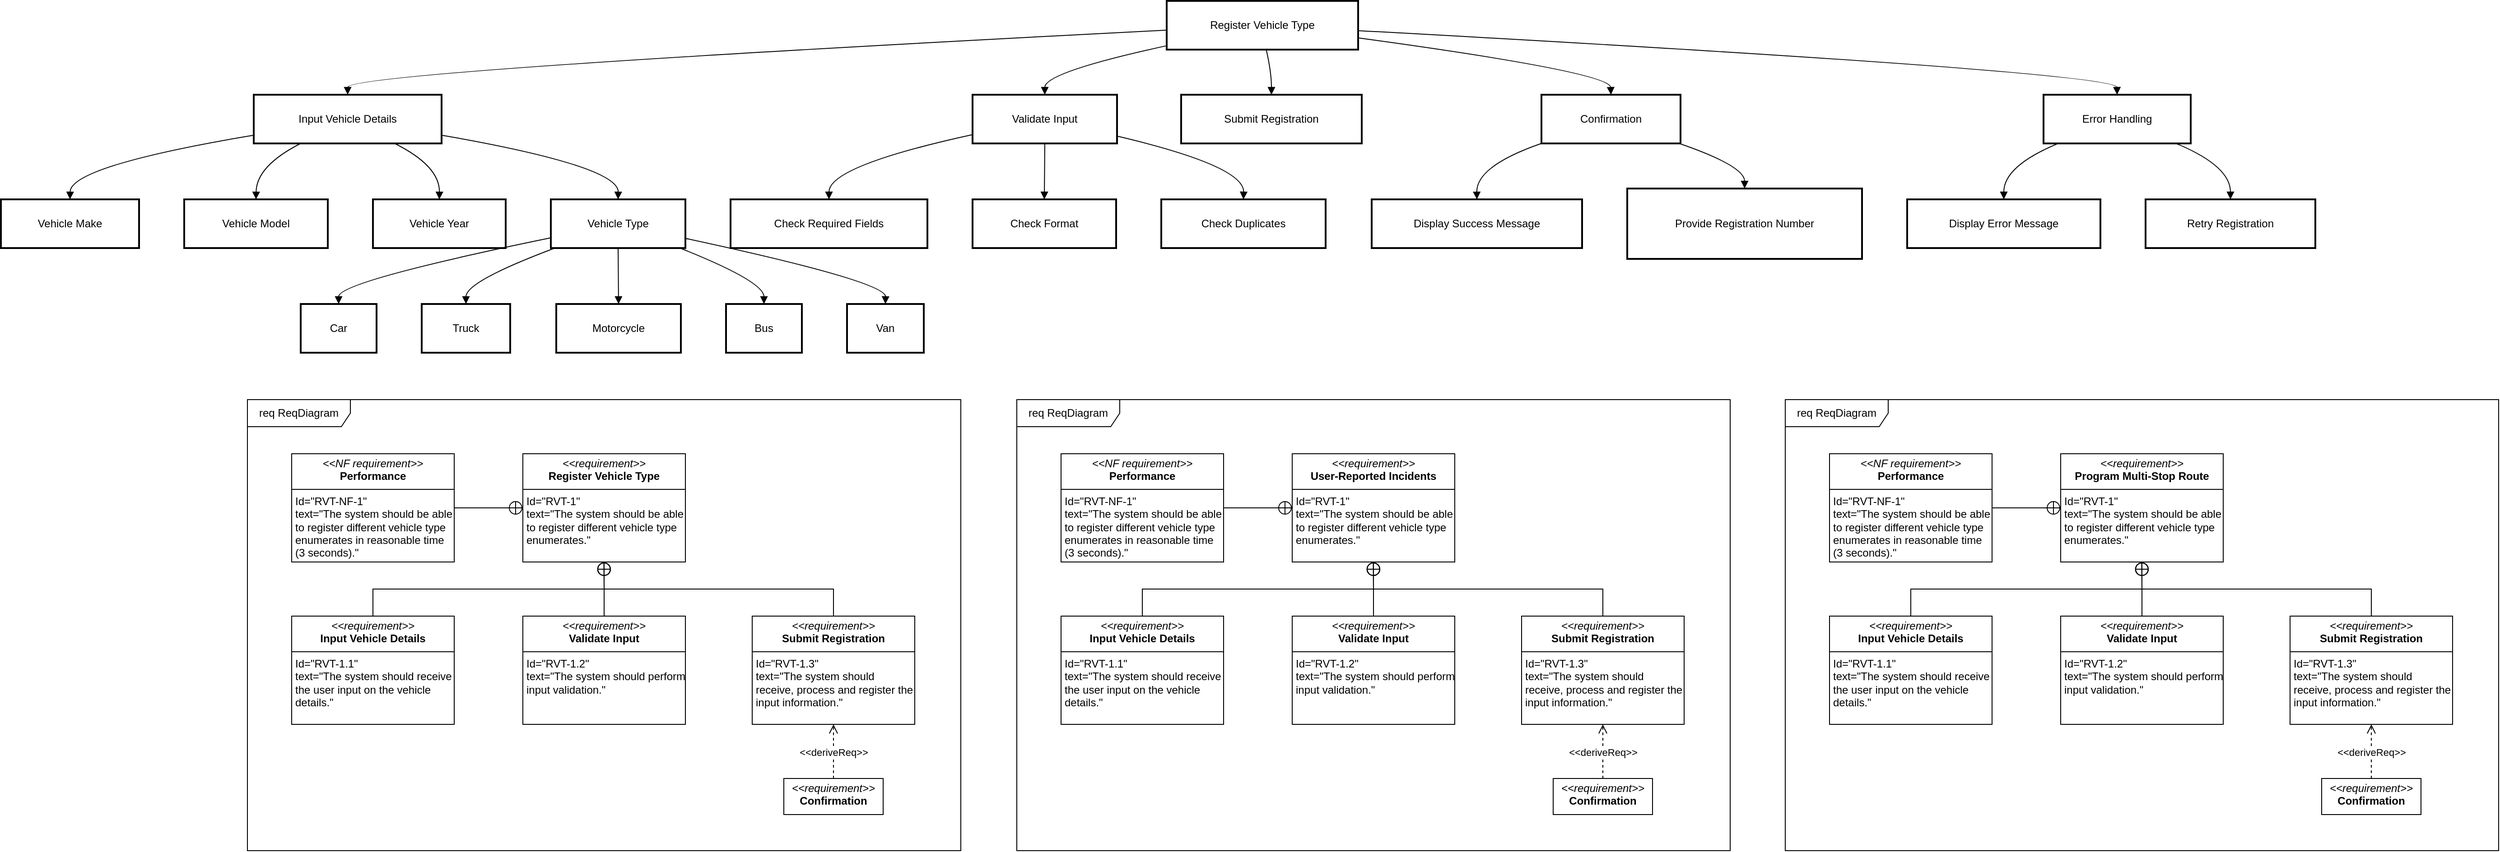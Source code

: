 <mxfile version="26.2.12">
  <diagram name="Página-1" id="f3qLATBkcaTukcZaTDRv">
    <mxGraphModel dx="1160" dy="594" grid="1" gridSize="10" guides="1" tooltips="1" connect="1" arrows="1" fold="1" page="1" pageScale="1" pageWidth="827" pageHeight="1169" math="0" shadow="0">
      <root>
        <mxCell id="0" />
        <mxCell id="1" parent="0" />
        <mxCell id="2" value="Register Vehicle Type" style="whiteSpace=wrap;strokeWidth=2;" parent="1" vertex="1">
          <mxGeometry x="1299" y="8" width="212" height="54" as="geometry" />
        </mxCell>
        <mxCell id="3" value="Input Vehicle Details" style="whiteSpace=wrap;strokeWidth=2;" parent="1" vertex="1">
          <mxGeometry x="288" y="112" width="208" height="54" as="geometry" />
        </mxCell>
        <mxCell id="4" value="Vehicle Make" style="whiteSpace=wrap;strokeWidth=2;" parent="1" vertex="1">
          <mxGeometry x="8" y="228" width="153" height="54" as="geometry" />
        </mxCell>
        <mxCell id="5" value="Vehicle Model" style="whiteSpace=wrap;strokeWidth=2;" parent="1" vertex="1">
          <mxGeometry x="211" y="228" width="159" height="54" as="geometry" />
        </mxCell>
        <mxCell id="6" value="Vehicle Year" style="whiteSpace=wrap;strokeWidth=2;" parent="1" vertex="1">
          <mxGeometry x="420" y="228" width="147" height="54" as="geometry" />
        </mxCell>
        <mxCell id="7" value="Vehicle Type" style="whiteSpace=wrap;strokeWidth=2;" parent="1" vertex="1">
          <mxGeometry x="617" y="228" width="149" height="54" as="geometry" />
        </mxCell>
        <mxCell id="8" value="Car" style="whiteSpace=wrap;strokeWidth=2;" parent="1" vertex="1">
          <mxGeometry x="340" y="344" width="84" height="54" as="geometry" />
        </mxCell>
        <mxCell id="9" value="Truck" style="whiteSpace=wrap;strokeWidth=2;" parent="1" vertex="1">
          <mxGeometry x="474" y="344" width="98" height="54" as="geometry" />
        </mxCell>
        <mxCell id="10" value="Motorcycle" style="whiteSpace=wrap;strokeWidth=2;" parent="1" vertex="1">
          <mxGeometry x="623" y="344" width="138" height="54" as="geometry" />
        </mxCell>
        <mxCell id="11" value="Bus" style="whiteSpace=wrap;strokeWidth=2;" parent="1" vertex="1">
          <mxGeometry x="811" y="344" width="84" height="54" as="geometry" />
        </mxCell>
        <mxCell id="12" value="Van" style="whiteSpace=wrap;strokeWidth=2;" parent="1" vertex="1">
          <mxGeometry x="945" y="344" width="85" height="54" as="geometry" />
        </mxCell>
        <mxCell id="13" value="Validate Input" style="whiteSpace=wrap;strokeWidth=2;" parent="1" vertex="1">
          <mxGeometry x="1084" y="112" width="160" height="54" as="geometry" />
        </mxCell>
        <mxCell id="14" value="Check Required Fields" style="whiteSpace=wrap;strokeWidth=2;" parent="1" vertex="1">
          <mxGeometry x="816" y="228" width="218" height="54" as="geometry" />
        </mxCell>
        <mxCell id="15" value="Check Format" style="whiteSpace=wrap;strokeWidth=2;" parent="1" vertex="1">
          <mxGeometry x="1084" y="228" width="159" height="54" as="geometry" />
        </mxCell>
        <mxCell id="16" value="Check Duplicates" style="whiteSpace=wrap;strokeWidth=2;" parent="1" vertex="1">
          <mxGeometry x="1293" y="228" width="182" height="54" as="geometry" />
        </mxCell>
        <mxCell id="17" value="Submit Registration" style="whiteSpace=wrap;strokeWidth=2;" parent="1" vertex="1">
          <mxGeometry x="1315" y="112" width="200" height="54" as="geometry" />
        </mxCell>
        <mxCell id="18" value="Confirmation" style="whiteSpace=wrap;strokeWidth=2;" parent="1" vertex="1">
          <mxGeometry x="1714" y="112" width="154" height="54" as="geometry" />
        </mxCell>
        <mxCell id="19" value="Display Success Message" style="whiteSpace=wrap;strokeWidth=2;" parent="1" vertex="1">
          <mxGeometry x="1526" y="228" width="233" height="54" as="geometry" />
        </mxCell>
        <mxCell id="20" value="Provide Registration Number" style="whiteSpace=wrap;strokeWidth=2;" parent="1" vertex="1">
          <mxGeometry x="1809" y="216" width="260" height="78" as="geometry" />
        </mxCell>
        <mxCell id="21" value="Error Handling" style="whiteSpace=wrap;strokeWidth=2;" parent="1" vertex="1">
          <mxGeometry x="2270" y="112" width="163" height="54" as="geometry" />
        </mxCell>
        <mxCell id="22" value="Display Error Message" style="whiteSpace=wrap;strokeWidth=2;" parent="1" vertex="1">
          <mxGeometry x="2119" y="228" width="214" height="54" as="geometry" />
        </mxCell>
        <mxCell id="23" value="Retry Registration" style="whiteSpace=wrap;strokeWidth=2;" parent="1" vertex="1">
          <mxGeometry x="2383" y="228" width="188" height="54" as="geometry" />
        </mxCell>
        <mxCell id="24" value="" style="curved=1;startArrow=none;endArrow=block;exitX=0;exitY=0.6;entryX=0.5;entryY=0;" parent="1" source="2" target="3" edge="1">
          <mxGeometry relative="1" as="geometry">
            <Array as="points">
              <mxPoint x="392" y="87" />
            </Array>
          </mxGeometry>
        </mxCell>
        <mxCell id="25" value="" style="curved=1;startArrow=none;endArrow=block;exitX=0;exitY=0.83;entryX=0.5;entryY=0;" parent="1" source="3" target="4" edge="1">
          <mxGeometry relative="1" as="geometry">
            <Array as="points">
              <mxPoint x="85" y="191" />
            </Array>
          </mxGeometry>
        </mxCell>
        <mxCell id="26" value="" style="curved=1;startArrow=none;endArrow=block;exitX=0.25;exitY=1;entryX=0.5;entryY=0;" parent="1" source="3" target="5" edge="1">
          <mxGeometry relative="1" as="geometry">
            <Array as="points">
              <mxPoint x="291" y="191" />
            </Array>
          </mxGeometry>
        </mxCell>
        <mxCell id="27" value="" style="curved=1;startArrow=none;endArrow=block;exitX=0.75;exitY=1;entryX=0.5;entryY=0;" parent="1" source="3" target="6" edge="1">
          <mxGeometry relative="1" as="geometry">
            <Array as="points">
              <mxPoint x="494" y="191" />
            </Array>
          </mxGeometry>
        </mxCell>
        <mxCell id="28" value="" style="curved=1;startArrow=none;endArrow=block;exitX=1;exitY=0.83;entryX=0.5;entryY=0;" parent="1" source="3" target="7" edge="1">
          <mxGeometry relative="1" as="geometry">
            <Array as="points">
              <mxPoint x="692" y="191" />
            </Array>
          </mxGeometry>
        </mxCell>
        <mxCell id="29" value="" style="curved=1;startArrow=none;endArrow=block;exitX=0;exitY=0.79;entryX=0.5;entryY=0;" parent="1" source="7" target="8" edge="1">
          <mxGeometry relative="1" as="geometry">
            <Array as="points">
              <mxPoint x="382" y="319" />
            </Array>
          </mxGeometry>
        </mxCell>
        <mxCell id="30" value="" style="curved=1;startArrow=none;endArrow=block;exitX=0.03;exitY=1;entryX=0.5;entryY=0;" parent="1" source="7" target="9" edge="1">
          <mxGeometry relative="1" as="geometry">
            <Array as="points">
              <mxPoint x="523" y="319" />
            </Array>
          </mxGeometry>
        </mxCell>
        <mxCell id="31" value="" style="curved=1;startArrow=none;endArrow=block;exitX=0.5;exitY=1;entryX=0.5;entryY=0;" parent="1" source="7" target="10" edge="1">
          <mxGeometry relative="1" as="geometry">
            <Array as="points" />
          </mxGeometry>
        </mxCell>
        <mxCell id="32" value="" style="curved=1;startArrow=none;endArrow=block;exitX=0.96;exitY=1;entryX=0.5;entryY=0;" parent="1" source="7" target="11" edge="1">
          <mxGeometry relative="1" as="geometry">
            <Array as="points">
              <mxPoint x="853" y="319" />
            </Array>
          </mxGeometry>
        </mxCell>
        <mxCell id="33" value="" style="curved=1;startArrow=none;endArrow=block;exitX=1;exitY=0.8;entryX=0.5;entryY=0;" parent="1" source="7" target="12" edge="1">
          <mxGeometry relative="1" as="geometry">
            <Array as="points">
              <mxPoint x="988" y="319" />
            </Array>
          </mxGeometry>
        </mxCell>
        <mxCell id="34" value="" style="curved=1;startArrow=none;endArrow=block;exitX=0;exitY=0.92;entryX=0.5;entryY=0;" parent="1" source="2" target="13" edge="1">
          <mxGeometry relative="1" as="geometry">
            <Array as="points">
              <mxPoint x="1164" y="87" />
            </Array>
          </mxGeometry>
        </mxCell>
        <mxCell id="35" value="" style="curved=1;startArrow=none;endArrow=block;exitX=0;exitY=0.82;entryX=0.5;entryY=0;" parent="1" source="13" target="14" edge="1">
          <mxGeometry relative="1" as="geometry">
            <Array as="points">
              <mxPoint x="925" y="191" />
            </Array>
          </mxGeometry>
        </mxCell>
        <mxCell id="36" value="" style="curved=1;startArrow=none;endArrow=block;exitX=0.5;exitY=1;entryX=0.5;entryY=0;" parent="1" source="13" target="15" edge="1">
          <mxGeometry relative="1" as="geometry">
            <Array as="points" />
          </mxGeometry>
        </mxCell>
        <mxCell id="37" value="" style="curved=1;startArrow=none;endArrow=block;exitX=1;exitY=0.85;entryX=0.5;entryY=0;" parent="1" source="13" target="16" edge="1">
          <mxGeometry relative="1" as="geometry">
            <Array as="points">
              <mxPoint x="1385" y="191" />
            </Array>
          </mxGeometry>
        </mxCell>
        <mxCell id="38" value="" style="curved=1;startArrow=none;endArrow=block;exitX=0.52;exitY=1;entryX=0.5;entryY=0;" parent="1" source="2" target="17" edge="1">
          <mxGeometry relative="1" as="geometry">
            <Array as="points">
              <mxPoint x="1415" y="87" />
            </Array>
          </mxGeometry>
        </mxCell>
        <mxCell id="39" value="" style="curved=1;startArrow=none;endArrow=block;exitX=1;exitY=0.76;entryX=0.5;entryY=0;" parent="1" source="2" target="18" edge="1">
          <mxGeometry relative="1" as="geometry">
            <Array as="points">
              <mxPoint x="1790" y="87" />
            </Array>
          </mxGeometry>
        </mxCell>
        <mxCell id="40" value="" style="curved=1;startArrow=none;endArrow=block;exitX=0;exitY=1;entryX=0.5;entryY=0;" parent="1" source="18" target="19" edge="1">
          <mxGeometry relative="1" as="geometry">
            <Array as="points">
              <mxPoint x="1642" y="191" />
            </Array>
          </mxGeometry>
        </mxCell>
        <mxCell id="41" value="" style="curved=1;startArrow=none;endArrow=block;exitX=0.99;exitY=1;entryX=0.5;entryY=0;" parent="1" source="18" target="20" edge="1">
          <mxGeometry relative="1" as="geometry">
            <Array as="points">
              <mxPoint x="1939" y="191" />
            </Array>
          </mxGeometry>
        </mxCell>
        <mxCell id="42" value="" style="curved=1;startArrow=none;endArrow=block;exitX=1;exitY=0.61;entryX=0.5;entryY=0;" parent="1" source="2" target="21" edge="1">
          <mxGeometry relative="1" as="geometry">
            <Array as="points">
              <mxPoint x="2351" y="87" />
            </Array>
          </mxGeometry>
        </mxCell>
        <mxCell id="43" value="" style="curved=1;startArrow=none;endArrow=block;exitX=0.1;exitY=1;entryX=0.5;entryY=0;" parent="1" source="21" target="22" edge="1">
          <mxGeometry relative="1" as="geometry">
            <Array as="points">
              <mxPoint x="2226" y="191" />
            </Array>
          </mxGeometry>
        </mxCell>
        <mxCell id="44" value="" style="curved=1;startArrow=none;endArrow=block;exitX=0.9;exitY=1;entryX=0.5;entryY=0;" parent="1" source="21" target="23" edge="1">
          <mxGeometry relative="1" as="geometry">
            <Array as="points">
              <mxPoint x="2477" y="191" />
            </Array>
          </mxGeometry>
        </mxCell>
        <mxCell id="6hqPJ0QCGB1sy81xowbr-44" value="req ReqDiagram" style="shape=umlFrame;whiteSpace=wrap;html=1;pointerEvents=0;width=114;height=30;" vertex="1" parent="1">
          <mxGeometry x="281" y="450" width="790" height="500" as="geometry" />
        </mxCell>
        <mxCell id="6hqPJ0QCGB1sy81xowbr-47" value="&lt;p style=&quot;margin:0px;margin-top:4px;text-align:center;&quot;&gt;&lt;i&gt;&amp;lt;&amp;lt;requirement&amp;gt;&amp;gt;&lt;/i&gt;&lt;br&gt;&lt;b&gt;Register Vehicle Type&lt;/b&gt;&lt;/p&gt;&lt;hr size=&quot;1&quot; style=&quot;border-style:solid;&quot;&gt;&lt;p style=&quot;margin:0px;margin-left:4px;&quot;&gt;Id=&quot;RVT-1&quot;&lt;/p&gt;&lt;p style=&quot;margin:0px;margin-left:4px;&quot;&gt;text=&quot;The system should be able to register different vehicle type enumerates.&quot;&lt;/p&gt;" style="verticalAlign=top;align=left;overflow=fill;html=1;whiteSpace=wrap;" vertex="1" parent="1">
          <mxGeometry x="586" y="510" width="180" height="120" as="geometry" />
        </mxCell>
        <mxCell id="6hqPJ0QCGB1sy81xowbr-49" style="edgeStyle=orthogonalEdgeStyle;rounded=0;orthogonalLoop=1;jettySize=auto;html=1;exitX=1;exitY=0.5;exitDx=0;exitDy=0;entryX=0;entryY=0.5;entryDx=0;entryDy=0;endArrow=circlePlus;endFill=0;" edge="1" parent="1" source="6hqPJ0QCGB1sy81xowbr-48" target="6hqPJ0QCGB1sy81xowbr-47">
          <mxGeometry relative="1" as="geometry" />
        </mxCell>
        <mxCell id="6hqPJ0QCGB1sy81xowbr-48" value="&lt;p style=&quot;margin:0px;margin-top:4px;text-align:center;&quot;&gt;&lt;i&gt;&amp;lt;&amp;lt;NF requirement&amp;gt;&amp;gt;&lt;/i&gt;&lt;br&gt;&lt;b&gt;Performance&lt;/b&gt;&lt;/p&gt;&lt;hr size=&quot;1&quot; style=&quot;border-style:solid;&quot;&gt;&lt;p style=&quot;margin:0px;margin-left:4px;&quot;&gt;Id=&quot;RVT-NF-1&quot;&lt;/p&gt;&lt;p style=&quot;margin:0px;margin-left:4px;&quot;&gt;text=&quot;The system should be able to register different vehicle type enumerates in reasonable time (3 seconds).&quot;&lt;/p&gt;" style="verticalAlign=top;align=left;overflow=fill;html=1;whiteSpace=wrap;" vertex="1" parent="1">
          <mxGeometry x="330" y="510" width="180" height="120" as="geometry" />
        </mxCell>
        <mxCell id="6hqPJ0QCGB1sy81xowbr-58" style="edgeStyle=orthogonalEdgeStyle;rounded=0;orthogonalLoop=1;jettySize=auto;html=1;exitX=0.5;exitY=0;exitDx=0;exitDy=0;entryX=0.5;entryY=1;entryDx=0;entryDy=0;endArrow=circlePlus;endFill=0;" edge="1" parent="1" source="6hqPJ0QCGB1sy81xowbr-52" target="6hqPJ0QCGB1sy81xowbr-47">
          <mxGeometry relative="1" as="geometry" />
        </mxCell>
        <mxCell id="6hqPJ0QCGB1sy81xowbr-52" value="&lt;p style=&quot;margin:0px;margin-top:4px;text-align:center;&quot;&gt;&lt;i&gt;&amp;lt;&amp;lt;requirement&amp;gt;&amp;gt;&lt;/i&gt;&lt;br&gt;&lt;b&gt;Input Vehicle Details&lt;/b&gt;&lt;/p&gt;&lt;hr size=&quot;1&quot; style=&quot;border-style:solid;&quot;&gt;&lt;p style=&quot;margin:0px;margin-left:4px;&quot;&gt;Id=&quot;RVT-1.1&quot;&lt;/p&gt;&lt;p style=&quot;margin:0px;margin-left:4px;&quot;&gt;text=&quot;The system should receive the user input on the vehicle details.&quot;&lt;/p&gt;" style="verticalAlign=top;align=left;overflow=fill;html=1;whiteSpace=wrap;" vertex="1" parent="1">
          <mxGeometry x="330" y="690" width="180" height="120" as="geometry" />
        </mxCell>
        <mxCell id="6hqPJ0QCGB1sy81xowbr-59" style="edgeStyle=orthogonalEdgeStyle;rounded=0;orthogonalLoop=1;jettySize=auto;html=1;exitX=0.5;exitY=0;exitDx=0;exitDy=0;endArrow=circlePlus;endFill=0;" edge="1" parent="1" source="6hqPJ0QCGB1sy81xowbr-53">
          <mxGeometry relative="1" as="geometry">
            <mxPoint x="675.737" y="630" as="targetPoint" />
          </mxGeometry>
        </mxCell>
        <mxCell id="6hqPJ0QCGB1sy81xowbr-53" value="&lt;p style=&quot;margin:0px;margin-top:4px;text-align:center;&quot;&gt;&lt;i&gt;&amp;lt;&amp;lt;requirement&amp;gt;&amp;gt;&lt;/i&gt;&lt;br&gt;&lt;b&gt;Validate Input&lt;/b&gt;&lt;/p&gt;&lt;hr size=&quot;1&quot; style=&quot;border-style:solid;&quot;&gt;&lt;p style=&quot;margin:0px;margin-left:4px;&quot;&gt;Id=&quot;RVT-1.2&quot;&lt;/p&gt;&lt;p style=&quot;margin:0px;margin-left:4px;&quot;&gt;text=&quot;The system should perform input validation.&quot;&lt;/p&gt;" style="verticalAlign=top;align=left;overflow=fill;html=1;whiteSpace=wrap;" vertex="1" parent="1">
          <mxGeometry x="586" y="690" width="180" height="120" as="geometry" />
        </mxCell>
        <mxCell id="6hqPJ0QCGB1sy81xowbr-60" style="edgeStyle=orthogonalEdgeStyle;rounded=0;orthogonalLoop=1;jettySize=auto;html=1;exitX=0.5;exitY=0;exitDx=0;exitDy=0;endArrow=circlePlus;endFill=0;" edge="1" parent="1" source="6hqPJ0QCGB1sy81xowbr-54" target="6hqPJ0QCGB1sy81xowbr-47">
          <mxGeometry relative="1" as="geometry" />
        </mxCell>
        <mxCell id="6hqPJ0QCGB1sy81xowbr-54" value="&lt;p style=&quot;margin:0px;margin-top:4px;text-align:center;&quot;&gt;&lt;i&gt;&amp;lt;&amp;lt;requirement&amp;gt;&amp;gt;&lt;/i&gt;&lt;br&gt;&lt;b&gt;Submit Registration&lt;/b&gt;&lt;/p&gt;&lt;hr size=&quot;1&quot; style=&quot;border-style:solid;&quot;&gt;&lt;p style=&quot;margin:0px;margin-left:4px;&quot;&gt;Id=&quot;RVT-1.3&quot;&lt;/p&gt;&lt;p style=&quot;margin:0px;margin-left:4px;&quot;&gt;text=&quot;The system should receive, process and register the input information.&quot;&lt;/p&gt;" style="verticalAlign=top;align=left;overflow=fill;html=1;whiteSpace=wrap;" vertex="1" parent="1">
          <mxGeometry x="840" y="690" width="180" height="120" as="geometry" />
        </mxCell>
        <mxCell id="6hqPJ0QCGB1sy81xowbr-61" value="&lt;p style=&quot;margin: 4px 0px 0px;&quot;&gt;&lt;i&gt;&amp;lt;&amp;lt;requirement&amp;gt;&amp;gt;&lt;/i&gt;&lt;br&gt;&lt;b&gt;Confirmation&lt;/b&gt;&lt;/p&gt;" style="verticalAlign=middle;align=center;overflow=fill;html=1;whiteSpace=wrap;" vertex="1" parent="1">
          <mxGeometry x="875" y="870" width="110" height="40" as="geometry" />
        </mxCell>
        <mxCell id="6hqPJ0QCGB1sy81xowbr-63" value="&amp;lt;&amp;lt;deriveReq&amp;gt;&amp;gt;" style="html=1;verticalAlign=bottom;endArrow=open;dashed=1;endSize=8;curved=0;rounded=0;entryX=0.5;entryY=1;entryDx=0;entryDy=0;exitX=0.5;exitY=0;exitDx=0;exitDy=0;" edge="1" parent="1" source="6hqPJ0QCGB1sy81xowbr-61" target="6hqPJ0QCGB1sy81xowbr-54">
          <mxGeometry x="-0.333" relative="1" as="geometry">
            <mxPoint x="970" y="950" as="sourcePoint" />
            <mxPoint x="890" y="950" as="targetPoint" />
            <mxPoint as="offset" />
          </mxGeometry>
        </mxCell>
        <mxCell id="6hqPJ0QCGB1sy81xowbr-76" value="req ReqDiagram" style="shape=umlFrame;whiteSpace=wrap;html=1;pointerEvents=0;width=114;height=30;" vertex="1" parent="1">
          <mxGeometry x="1133" y="450" width="790" height="500" as="geometry" />
        </mxCell>
        <mxCell id="6hqPJ0QCGB1sy81xowbr-77" value="&lt;p style=&quot;margin:0px;margin-top:4px;text-align:center;&quot;&gt;&lt;i&gt;&amp;lt;&amp;lt;requirement&amp;gt;&amp;gt;&lt;/i&gt;&lt;br&gt;&lt;b&gt;User-Reported Incidents&lt;/b&gt;&lt;/p&gt;&lt;hr size=&quot;1&quot; style=&quot;border-style:solid;&quot;&gt;&lt;p style=&quot;margin:0px;margin-left:4px;&quot;&gt;Id=&quot;RVT-1&quot;&lt;/p&gt;&lt;p style=&quot;margin:0px;margin-left:4px;&quot;&gt;text=&quot;The system should be able to register different vehicle type enumerates.&quot;&lt;/p&gt;" style="verticalAlign=top;align=left;overflow=fill;html=1;whiteSpace=wrap;" vertex="1" parent="1">
          <mxGeometry x="1438" y="510" width="180" height="120" as="geometry" />
        </mxCell>
        <mxCell id="6hqPJ0QCGB1sy81xowbr-78" style="edgeStyle=orthogonalEdgeStyle;rounded=0;orthogonalLoop=1;jettySize=auto;html=1;exitX=1;exitY=0.5;exitDx=0;exitDy=0;entryX=0;entryY=0.5;entryDx=0;entryDy=0;endArrow=circlePlus;endFill=0;" edge="1" parent="1" source="6hqPJ0QCGB1sy81xowbr-79" target="6hqPJ0QCGB1sy81xowbr-77">
          <mxGeometry relative="1" as="geometry" />
        </mxCell>
        <mxCell id="6hqPJ0QCGB1sy81xowbr-79" value="&lt;p style=&quot;margin:0px;margin-top:4px;text-align:center;&quot;&gt;&lt;i&gt;&amp;lt;&amp;lt;NF requirement&amp;gt;&amp;gt;&lt;/i&gt;&lt;br&gt;&lt;b&gt;Performance&lt;/b&gt;&lt;/p&gt;&lt;hr size=&quot;1&quot; style=&quot;border-style:solid;&quot;&gt;&lt;p style=&quot;margin:0px;margin-left:4px;&quot;&gt;Id=&quot;RVT-NF-1&quot;&lt;/p&gt;&lt;p style=&quot;margin:0px;margin-left:4px;&quot;&gt;text=&quot;The system should be able to register different vehicle type enumerates in reasonable time (3 seconds).&quot;&lt;/p&gt;" style="verticalAlign=top;align=left;overflow=fill;html=1;whiteSpace=wrap;" vertex="1" parent="1">
          <mxGeometry x="1182" y="510" width="180" height="120" as="geometry" />
        </mxCell>
        <mxCell id="6hqPJ0QCGB1sy81xowbr-80" style="edgeStyle=orthogonalEdgeStyle;rounded=0;orthogonalLoop=1;jettySize=auto;html=1;exitX=0.5;exitY=0;exitDx=0;exitDy=0;entryX=0.5;entryY=1;entryDx=0;entryDy=0;endArrow=circlePlus;endFill=0;" edge="1" parent="1" source="6hqPJ0QCGB1sy81xowbr-81" target="6hqPJ0QCGB1sy81xowbr-77">
          <mxGeometry relative="1" as="geometry" />
        </mxCell>
        <mxCell id="6hqPJ0QCGB1sy81xowbr-81" value="&lt;p style=&quot;margin:0px;margin-top:4px;text-align:center;&quot;&gt;&lt;i&gt;&amp;lt;&amp;lt;requirement&amp;gt;&amp;gt;&lt;/i&gt;&lt;br&gt;&lt;b&gt;Input Vehicle Details&lt;/b&gt;&lt;/p&gt;&lt;hr size=&quot;1&quot; style=&quot;border-style:solid;&quot;&gt;&lt;p style=&quot;margin:0px;margin-left:4px;&quot;&gt;Id=&quot;RVT-1.1&quot;&lt;/p&gt;&lt;p style=&quot;margin:0px;margin-left:4px;&quot;&gt;text=&quot;The system should receive the user input on the vehicle details.&quot;&lt;/p&gt;" style="verticalAlign=top;align=left;overflow=fill;html=1;whiteSpace=wrap;" vertex="1" parent="1">
          <mxGeometry x="1182" y="690" width="180" height="120" as="geometry" />
        </mxCell>
        <mxCell id="6hqPJ0QCGB1sy81xowbr-82" style="edgeStyle=orthogonalEdgeStyle;rounded=0;orthogonalLoop=1;jettySize=auto;html=1;exitX=0.5;exitY=0;exitDx=0;exitDy=0;endArrow=circlePlus;endFill=0;" edge="1" parent="1" source="6hqPJ0QCGB1sy81xowbr-83">
          <mxGeometry relative="1" as="geometry">
            <mxPoint x="1527.737" y="630" as="targetPoint" />
          </mxGeometry>
        </mxCell>
        <mxCell id="6hqPJ0QCGB1sy81xowbr-83" value="&lt;p style=&quot;margin:0px;margin-top:4px;text-align:center;&quot;&gt;&lt;i&gt;&amp;lt;&amp;lt;requirement&amp;gt;&amp;gt;&lt;/i&gt;&lt;br&gt;&lt;b&gt;Validate Input&lt;/b&gt;&lt;/p&gt;&lt;hr size=&quot;1&quot; style=&quot;border-style:solid;&quot;&gt;&lt;p style=&quot;margin:0px;margin-left:4px;&quot;&gt;Id=&quot;RVT-1.2&quot;&lt;/p&gt;&lt;p style=&quot;margin:0px;margin-left:4px;&quot;&gt;text=&quot;The system should perform input validation.&quot;&lt;/p&gt;" style="verticalAlign=top;align=left;overflow=fill;html=1;whiteSpace=wrap;" vertex="1" parent="1">
          <mxGeometry x="1438" y="690" width="180" height="120" as="geometry" />
        </mxCell>
        <mxCell id="6hqPJ0QCGB1sy81xowbr-84" style="edgeStyle=orthogonalEdgeStyle;rounded=0;orthogonalLoop=1;jettySize=auto;html=1;exitX=0.5;exitY=0;exitDx=0;exitDy=0;endArrow=circlePlus;endFill=0;" edge="1" parent="1" source="6hqPJ0QCGB1sy81xowbr-85" target="6hqPJ0QCGB1sy81xowbr-77">
          <mxGeometry relative="1" as="geometry" />
        </mxCell>
        <mxCell id="6hqPJ0QCGB1sy81xowbr-85" value="&lt;p style=&quot;margin:0px;margin-top:4px;text-align:center;&quot;&gt;&lt;i&gt;&amp;lt;&amp;lt;requirement&amp;gt;&amp;gt;&lt;/i&gt;&lt;br&gt;&lt;b&gt;Submit Registration&lt;/b&gt;&lt;/p&gt;&lt;hr size=&quot;1&quot; style=&quot;border-style:solid;&quot;&gt;&lt;p style=&quot;margin:0px;margin-left:4px;&quot;&gt;Id=&quot;RVT-1.3&quot;&lt;/p&gt;&lt;p style=&quot;margin:0px;margin-left:4px;&quot;&gt;text=&quot;The system should receive, process and register the input information.&quot;&lt;/p&gt;" style="verticalAlign=top;align=left;overflow=fill;html=1;whiteSpace=wrap;" vertex="1" parent="1">
          <mxGeometry x="1692" y="690" width="180" height="120" as="geometry" />
        </mxCell>
        <mxCell id="6hqPJ0QCGB1sy81xowbr-86" value="&lt;p style=&quot;margin: 4px 0px 0px;&quot;&gt;&lt;i&gt;&amp;lt;&amp;lt;requirement&amp;gt;&amp;gt;&lt;/i&gt;&lt;br&gt;&lt;b&gt;Confirmation&lt;/b&gt;&lt;/p&gt;" style="verticalAlign=middle;align=center;overflow=fill;html=1;whiteSpace=wrap;" vertex="1" parent="1">
          <mxGeometry x="1727" y="870" width="110" height="40" as="geometry" />
        </mxCell>
        <mxCell id="6hqPJ0QCGB1sy81xowbr-87" value="&amp;lt;&amp;lt;deriveReq&amp;gt;&amp;gt;" style="html=1;verticalAlign=bottom;endArrow=open;dashed=1;endSize=8;curved=0;rounded=0;entryX=0.5;entryY=1;entryDx=0;entryDy=0;exitX=0.5;exitY=0;exitDx=0;exitDy=0;" edge="1" parent="1" source="6hqPJ0QCGB1sy81xowbr-86" target="6hqPJ0QCGB1sy81xowbr-85">
          <mxGeometry x="-0.333" relative="1" as="geometry">
            <mxPoint x="1822" y="950" as="sourcePoint" />
            <mxPoint x="1742" y="950" as="targetPoint" />
            <mxPoint as="offset" />
          </mxGeometry>
        </mxCell>
        <mxCell id="6hqPJ0QCGB1sy81xowbr-88" value="req ReqDiagram" style="shape=umlFrame;whiteSpace=wrap;html=1;pointerEvents=0;width=114;height=30;" vertex="1" parent="1">
          <mxGeometry x="1984" y="450" width="790" height="500" as="geometry" />
        </mxCell>
        <mxCell id="6hqPJ0QCGB1sy81xowbr-89" value="&lt;p style=&quot;margin:0px;margin-top:4px;text-align:center;&quot;&gt;&lt;i&gt;&amp;lt;&amp;lt;requirement&amp;gt;&amp;gt;&lt;/i&gt;&lt;br&gt;&lt;b&gt;Program Multi-Stop Route&lt;/b&gt;&lt;/p&gt;&lt;hr size=&quot;1&quot; style=&quot;border-style:solid;&quot;&gt;&lt;p style=&quot;margin:0px;margin-left:4px;&quot;&gt;Id=&quot;RVT-1&quot;&lt;/p&gt;&lt;p style=&quot;margin:0px;margin-left:4px;&quot;&gt;text=&quot;The system should be able to register different vehicle type enumerates.&quot;&lt;/p&gt;" style="verticalAlign=top;align=left;overflow=fill;html=1;whiteSpace=wrap;" vertex="1" parent="1">
          <mxGeometry x="2289" y="510" width="180" height="120" as="geometry" />
        </mxCell>
        <mxCell id="6hqPJ0QCGB1sy81xowbr-90" style="edgeStyle=orthogonalEdgeStyle;rounded=0;orthogonalLoop=1;jettySize=auto;html=1;exitX=1;exitY=0.5;exitDx=0;exitDy=0;entryX=0;entryY=0.5;entryDx=0;entryDy=0;endArrow=circlePlus;endFill=0;" edge="1" parent="1" source="6hqPJ0QCGB1sy81xowbr-91" target="6hqPJ0QCGB1sy81xowbr-89">
          <mxGeometry relative="1" as="geometry" />
        </mxCell>
        <mxCell id="6hqPJ0QCGB1sy81xowbr-91" value="&lt;p style=&quot;margin:0px;margin-top:4px;text-align:center;&quot;&gt;&lt;i&gt;&amp;lt;&amp;lt;NF requirement&amp;gt;&amp;gt;&lt;/i&gt;&lt;br&gt;&lt;b&gt;Performance&lt;/b&gt;&lt;/p&gt;&lt;hr size=&quot;1&quot; style=&quot;border-style:solid;&quot;&gt;&lt;p style=&quot;margin:0px;margin-left:4px;&quot;&gt;Id=&quot;RVT-NF-1&quot;&lt;/p&gt;&lt;p style=&quot;margin:0px;margin-left:4px;&quot;&gt;text=&quot;The system should be able to register different vehicle type enumerates in reasonable time (3 seconds).&quot;&lt;/p&gt;" style="verticalAlign=top;align=left;overflow=fill;html=1;whiteSpace=wrap;" vertex="1" parent="1">
          <mxGeometry x="2033" y="510" width="180" height="120" as="geometry" />
        </mxCell>
        <mxCell id="6hqPJ0QCGB1sy81xowbr-92" style="edgeStyle=orthogonalEdgeStyle;rounded=0;orthogonalLoop=1;jettySize=auto;html=1;exitX=0.5;exitY=0;exitDx=0;exitDy=0;entryX=0.5;entryY=1;entryDx=0;entryDy=0;endArrow=circlePlus;endFill=0;" edge="1" parent="1" source="6hqPJ0QCGB1sy81xowbr-93" target="6hqPJ0QCGB1sy81xowbr-89">
          <mxGeometry relative="1" as="geometry" />
        </mxCell>
        <mxCell id="6hqPJ0QCGB1sy81xowbr-93" value="&lt;p style=&quot;margin:0px;margin-top:4px;text-align:center;&quot;&gt;&lt;i&gt;&amp;lt;&amp;lt;requirement&amp;gt;&amp;gt;&lt;/i&gt;&lt;br&gt;&lt;b&gt;Input Vehicle Details&lt;/b&gt;&lt;/p&gt;&lt;hr size=&quot;1&quot; style=&quot;border-style:solid;&quot;&gt;&lt;p style=&quot;margin:0px;margin-left:4px;&quot;&gt;Id=&quot;RVT-1.1&quot;&lt;/p&gt;&lt;p style=&quot;margin:0px;margin-left:4px;&quot;&gt;text=&quot;The system should receive the user input on the vehicle details.&quot;&lt;/p&gt;" style="verticalAlign=top;align=left;overflow=fill;html=1;whiteSpace=wrap;" vertex="1" parent="1">
          <mxGeometry x="2033" y="690" width="180" height="120" as="geometry" />
        </mxCell>
        <mxCell id="6hqPJ0QCGB1sy81xowbr-94" style="edgeStyle=orthogonalEdgeStyle;rounded=0;orthogonalLoop=1;jettySize=auto;html=1;exitX=0.5;exitY=0;exitDx=0;exitDy=0;endArrow=circlePlus;endFill=0;" edge="1" parent="1" source="6hqPJ0QCGB1sy81xowbr-95">
          <mxGeometry relative="1" as="geometry">
            <mxPoint x="2378.737" y="630" as="targetPoint" />
          </mxGeometry>
        </mxCell>
        <mxCell id="6hqPJ0QCGB1sy81xowbr-95" value="&lt;p style=&quot;margin:0px;margin-top:4px;text-align:center;&quot;&gt;&lt;i&gt;&amp;lt;&amp;lt;requirement&amp;gt;&amp;gt;&lt;/i&gt;&lt;br&gt;&lt;b&gt;Validate Input&lt;/b&gt;&lt;/p&gt;&lt;hr size=&quot;1&quot; style=&quot;border-style:solid;&quot;&gt;&lt;p style=&quot;margin:0px;margin-left:4px;&quot;&gt;Id=&quot;RVT-1.2&quot;&lt;/p&gt;&lt;p style=&quot;margin:0px;margin-left:4px;&quot;&gt;text=&quot;The system should perform input validation.&quot;&lt;/p&gt;" style="verticalAlign=top;align=left;overflow=fill;html=1;whiteSpace=wrap;" vertex="1" parent="1">
          <mxGeometry x="2289" y="690" width="180" height="120" as="geometry" />
        </mxCell>
        <mxCell id="6hqPJ0QCGB1sy81xowbr-96" style="edgeStyle=orthogonalEdgeStyle;rounded=0;orthogonalLoop=1;jettySize=auto;html=1;exitX=0.5;exitY=0;exitDx=0;exitDy=0;endArrow=circlePlus;endFill=0;" edge="1" parent="1" source="6hqPJ0QCGB1sy81xowbr-97" target="6hqPJ0QCGB1sy81xowbr-89">
          <mxGeometry relative="1" as="geometry" />
        </mxCell>
        <mxCell id="6hqPJ0QCGB1sy81xowbr-97" value="&lt;p style=&quot;margin:0px;margin-top:4px;text-align:center;&quot;&gt;&lt;i&gt;&amp;lt;&amp;lt;requirement&amp;gt;&amp;gt;&lt;/i&gt;&lt;br&gt;&lt;b&gt;Submit Registration&lt;/b&gt;&lt;/p&gt;&lt;hr size=&quot;1&quot; style=&quot;border-style:solid;&quot;&gt;&lt;p style=&quot;margin:0px;margin-left:4px;&quot;&gt;Id=&quot;RVT-1.3&quot;&lt;/p&gt;&lt;p style=&quot;margin:0px;margin-left:4px;&quot;&gt;text=&quot;The system should receive, process and register the input information.&quot;&lt;/p&gt;" style="verticalAlign=top;align=left;overflow=fill;html=1;whiteSpace=wrap;" vertex="1" parent="1">
          <mxGeometry x="2543" y="690" width="180" height="120" as="geometry" />
        </mxCell>
        <mxCell id="6hqPJ0QCGB1sy81xowbr-98" value="&lt;p style=&quot;margin: 4px 0px 0px;&quot;&gt;&lt;i&gt;&amp;lt;&amp;lt;requirement&amp;gt;&amp;gt;&lt;/i&gt;&lt;br&gt;&lt;b&gt;Confirmation&lt;/b&gt;&lt;/p&gt;" style="verticalAlign=middle;align=center;overflow=fill;html=1;whiteSpace=wrap;" vertex="1" parent="1">
          <mxGeometry x="2578" y="870" width="110" height="40" as="geometry" />
        </mxCell>
        <mxCell id="6hqPJ0QCGB1sy81xowbr-99" value="&amp;lt;&amp;lt;deriveReq&amp;gt;&amp;gt;" style="html=1;verticalAlign=bottom;endArrow=open;dashed=1;endSize=8;curved=0;rounded=0;entryX=0.5;entryY=1;entryDx=0;entryDy=0;exitX=0.5;exitY=0;exitDx=0;exitDy=0;" edge="1" parent="1" source="6hqPJ0QCGB1sy81xowbr-98" target="6hqPJ0QCGB1sy81xowbr-97">
          <mxGeometry x="-0.333" relative="1" as="geometry">
            <mxPoint x="2673" y="950" as="sourcePoint" />
            <mxPoint x="2593" y="950" as="targetPoint" />
            <mxPoint as="offset" />
          </mxGeometry>
        </mxCell>
      </root>
    </mxGraphModel>
  </diagram>
</mxfile>

